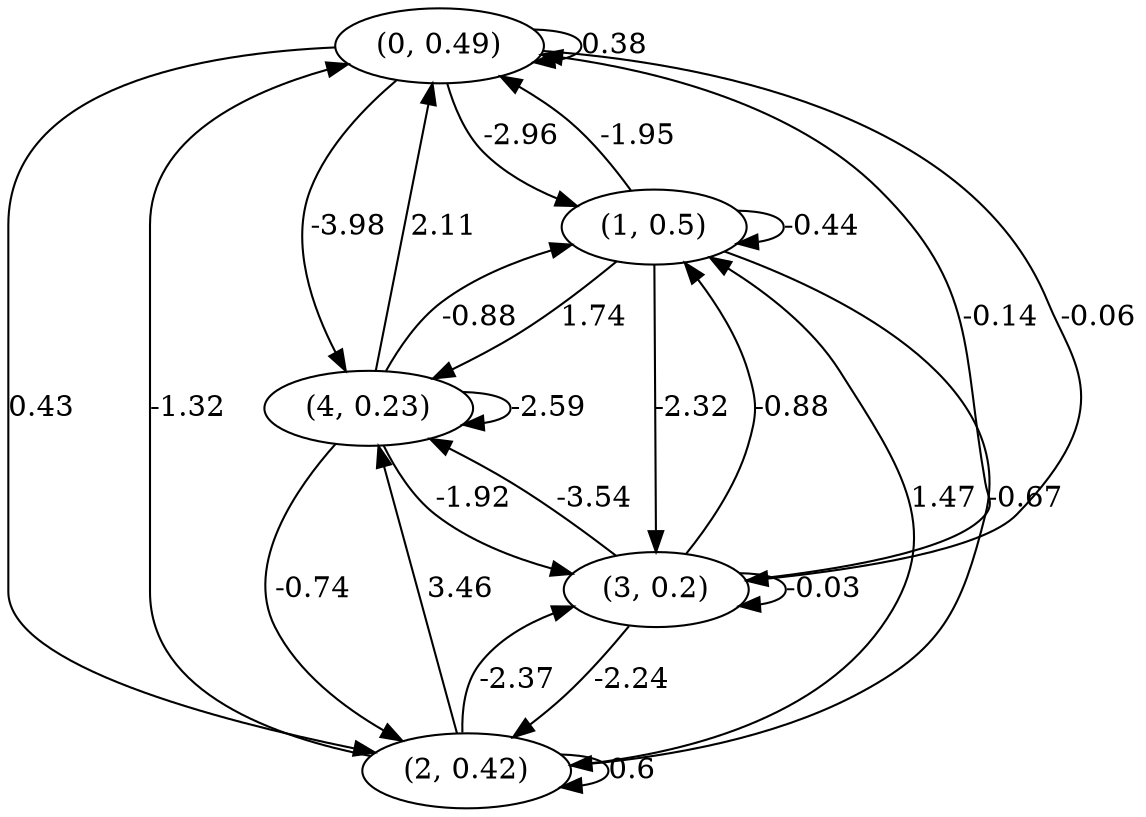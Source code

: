 digraph {
    0 [ label = "(0, 0.49)" ]
    1 [ label = "(1, 0.5)" ]
    2 [ label = "(2, 0.42)" ]
    3 [ label = "(3, 0.2)" ]
    4 [ label = "(4, 0.23)" ]
    0 -> 0 [ label = "0.38" ]
    1 -> 1 [ label = "-0.44" ]
    2 -> 2 [ label = "0.6" ]
    3 -> 3 [ label = "-0.03" ]
    4 -> 4 [ label = "-2.59" ]
    1 -> 0 [ label = "-1.95" ]
    2 -> 0 [ label = "-1.32" ]
    3 -> 0 [ label = "-0.14" ]
    4 -> 0 [ label = "2.11" ]
    0 -> 1 [ label = "-2.96" ]
    2 -> 1 [ label = "1.47" ]
    3 -> 1 [ label = "-0.88" ]
    4 -> 1 [ label = "-0.88" ]
    0 -> 2 [ label = "0.43" ]
    1 -> 2 [ label = "-0.67" ]
    3 -> 2 [ label = "-2.24" ]
    4 -> 2 [ label = "-0.74" ]
    0 -> 3 [ label = "-0.06" ]
    1 -> 3 [ label = "-2.32" ]
    2 -> 3 [ label = "-2.37" ]
    4 -> 3 [ label = "-1.92" ]
    0 -> 4 [ label = "-3.98" ]
    1 -> 4 [ label = "1.74" ]
    2 -> 4 [ label = "3.46" ]
    3 -> 4 [ label = "-3.54" ]
}

